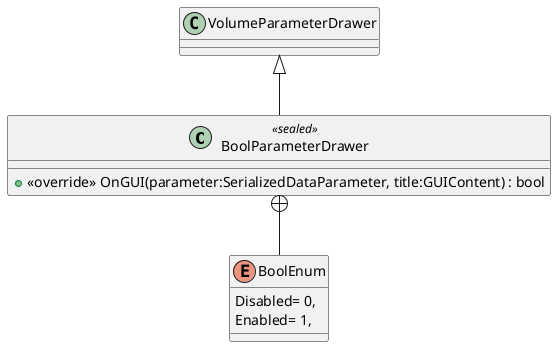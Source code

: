@startuml
class BoolParameterDrawer <<sealed>> {
    + <<override>> OnGUI(parameter:SerializedDataParameter, title:GUIContent) : bool
}
enum BoolEnum {
    Disabled= 0,
    Enabled= 1,
}
VolumeParameterDrawer <|-- BoolParameterDrawer
BoolParameterDrawer +-- BoolEnum
@enduml
